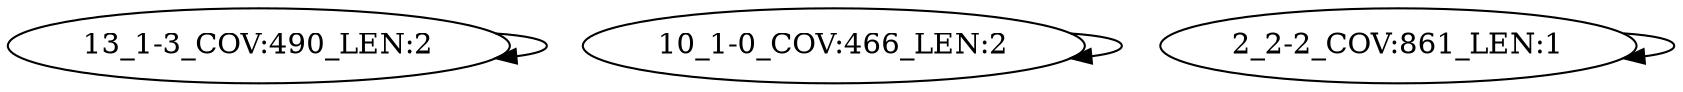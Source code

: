digraph G {
    "13_1-3_COV:490_LEN:2" -> "13_1-3_COV:490_LEN:2";
    "10_1-0_COV:466_LEN:2" -> "10_1-0_COV:466_LEN:2";
    "2_2-2_COV:861_LEN:1" -> "2_2-2_COV:861_LEN:1";
}
